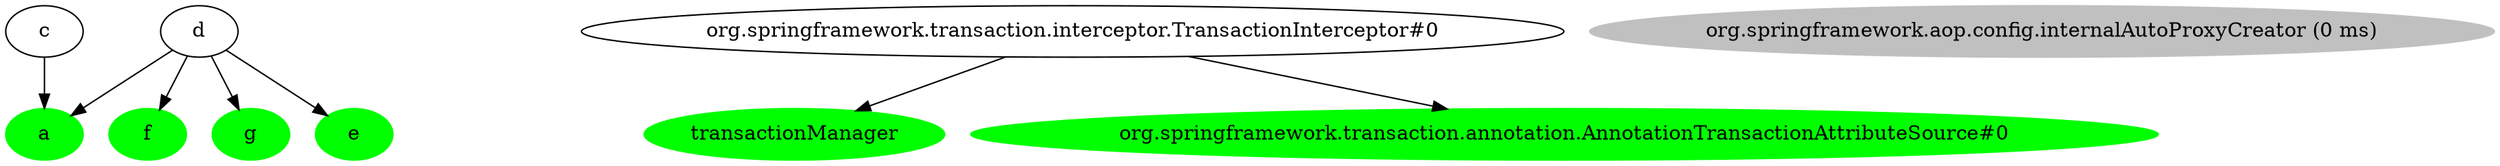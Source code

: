 digraph g {
  d[label="d" ]
  c[label="c" ]
  org_springframework_transaction_interceptor_TransactionInterceptor_0[label="org.springframework.transaction.interceptor.TransactionInterceptor#0" ]
  transactionManager[label="transactionManager" style=filled color=green]
  a[label="a" style=filled color=green]
  org_springframework_transaction_annotation_AnnotationTransactionAttributeSource_0[label="org.springframework.transaction.annotation.AnnotationTransactionAttributeSource#0" style=filled color=green]
  f[label="f" style=filled color=green]
  g[label="g" style=filled color=green]
  e[label="e" style=filled color=green]
  org_springframework_aop_config_internalAutoProxyCreator[label="org.springframework.aop.config.internalAutoProxyCreator (0 ms)" style=filled color=grey]
  d -> a []
  d -> f []
  d -> g []
  d -> e []
  c -> a []
  org_springframework_transaction_interceptor_TransactionInterceptor_0 -> transactionManager []
  org_springframework_transaction_interceptor_TransactionInterceptor_0 -> org_springframework_transaction_annotation_AnnotationTransactionAttributeSource_0 []
}
